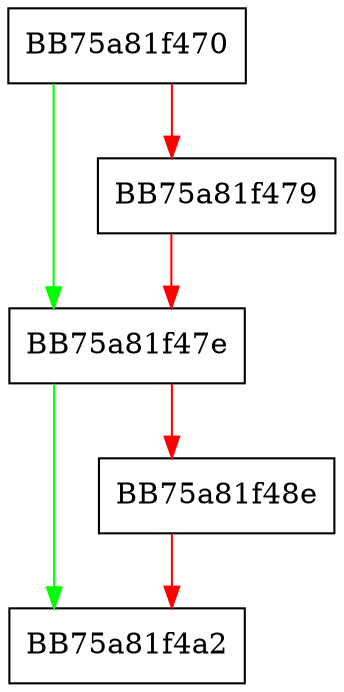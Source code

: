 digraph Shutdown {
  node [shape="box"];
  graph [splines=ortho];
  BB75a81f470 -> BB75a81f47e [color="green"];
  BB75a81f470 -> BB75a81f479 [color="red"];
  BB75a81f479 -> BB75a81f47e [color="red"];
  BB75a81f47e -> BB75a81f4a2 [color="green"];
  BB75a81f47e -> BB75a81f48e [color="red"];
  BB75a81f48e -> BB75a81f4a2 [color="red"];
}